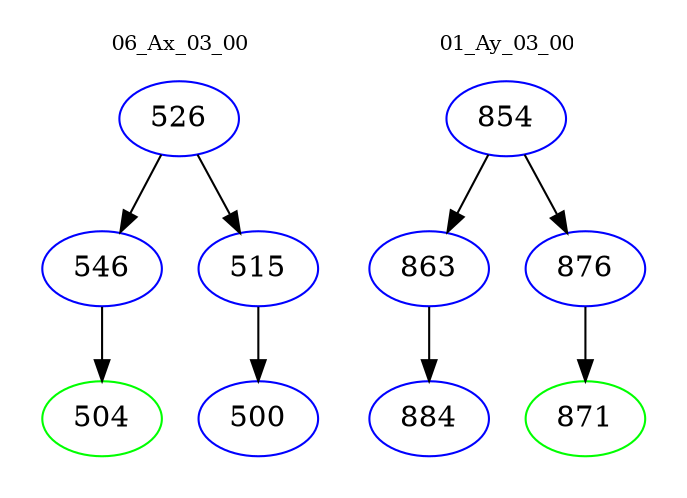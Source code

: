 digraph{
subgraph cluster_0 {
color = white
label = "06_Ax_03_00";
fontsize=10;
T0_526 [label="526", color="blue"]
T0_526 -> T0_546 [color="black"]
T0_546 [label="546", color="blue"]
T0_546 -> T0_504 [color="black"]
T0_504 [label="504", color="green"]
T0_526 -> T0_515 [color="black"]
T0_515 [label="515", color="blue"]
T0_515 -> T0_500 [color="black"]
T0_500 [label="500", color="blue"]
}
subgraph cluster_1 {
color = white
label = "01_Ay_03_00";
fontsize=10;
T1_854 [label="854", color="blue"]
T1_854 -> T1_863 [color="black"]
T1_863 [label="863", color="blue"]
T1_863 -> T1_884 [color="black"]
T1_884 [label="884", color="blue"]
T1_854 -> T1_876 [color="black"]
T1_876 [label="876", color="blue"]
T1_876 -> T1_871 [color="black"]
T1_871 [label="871", color="green"]
}
}
